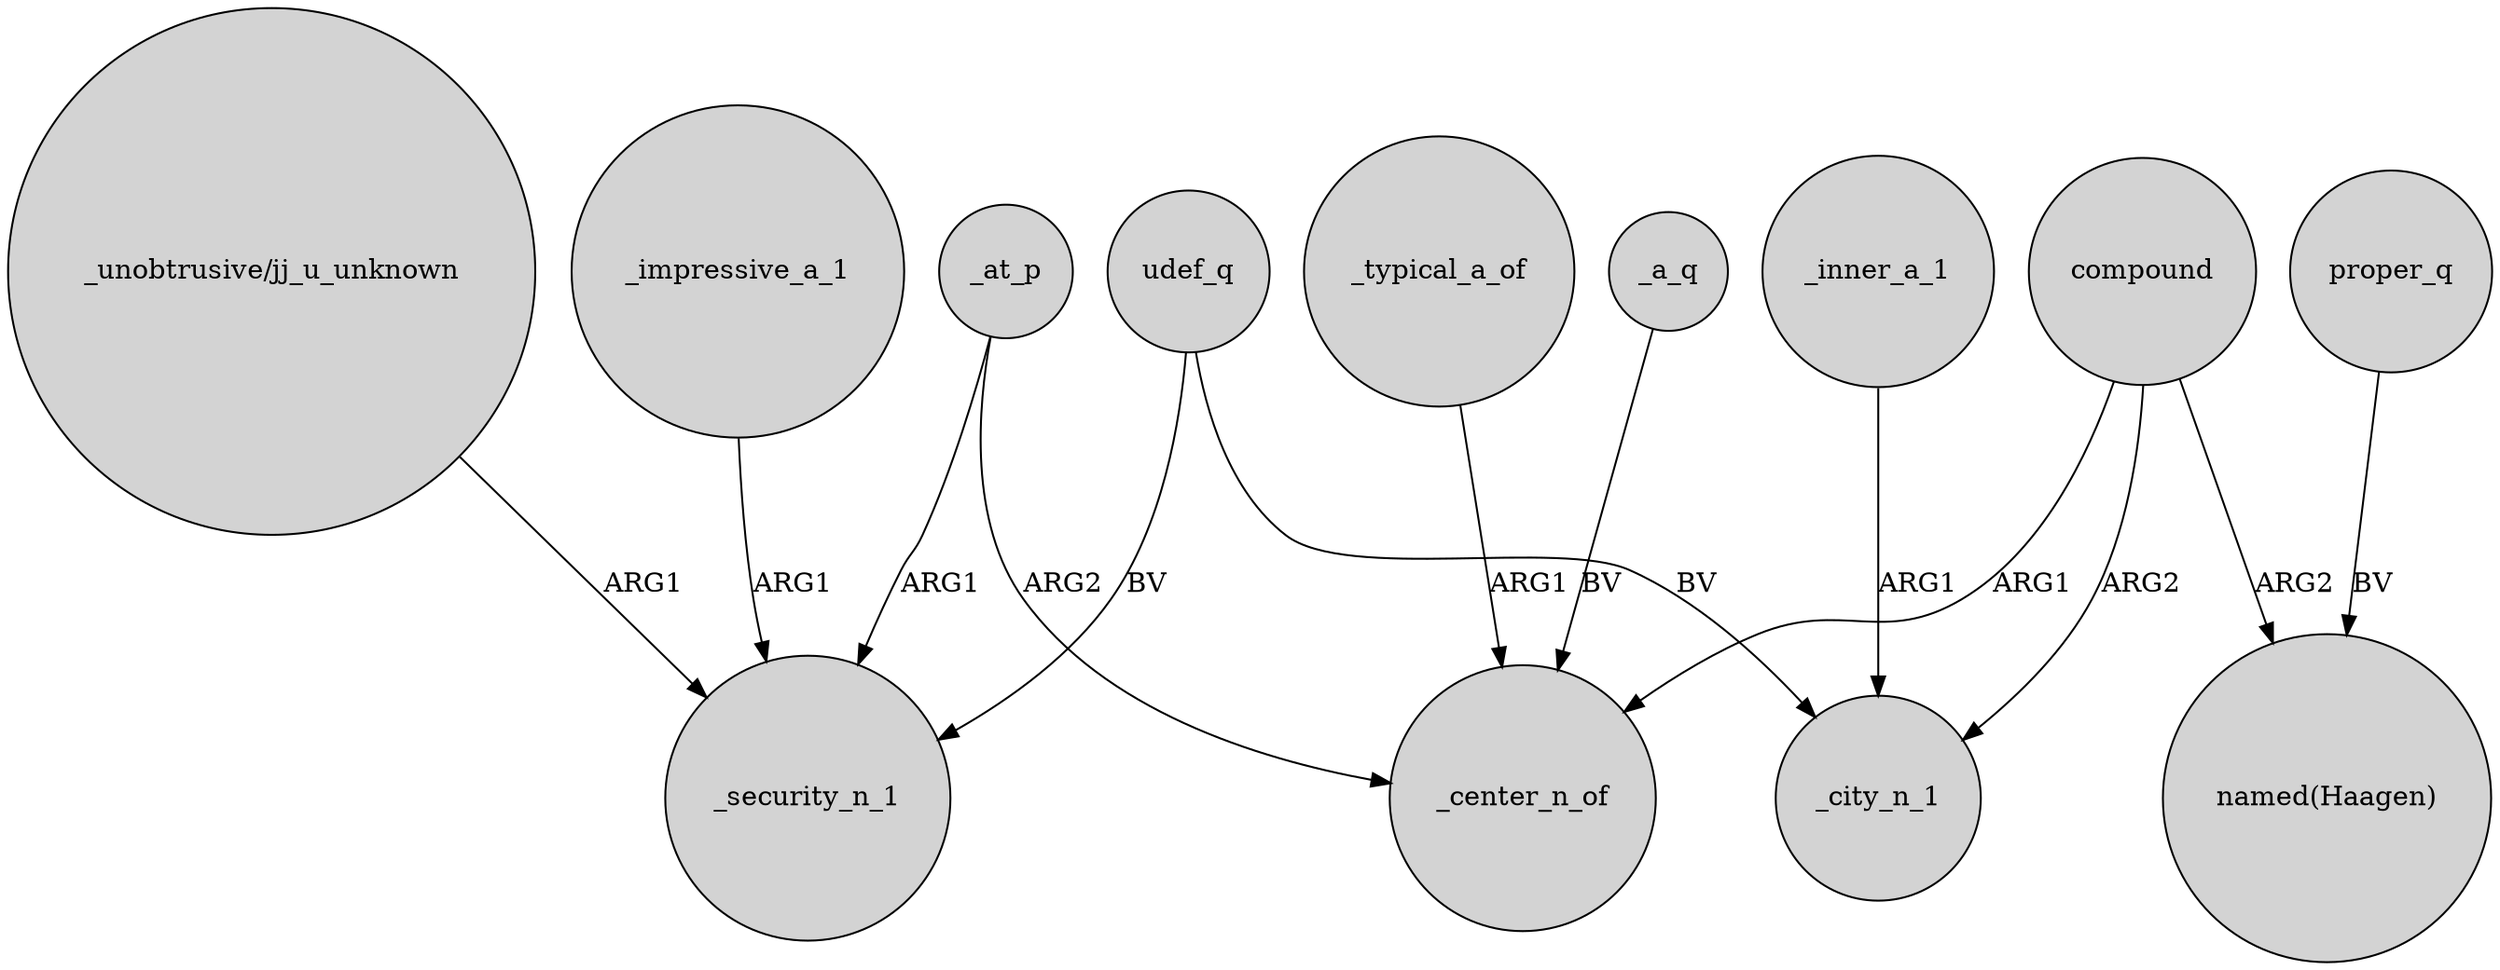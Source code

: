 digraph {
	node [shape=circle style=filled]
	_impressive_a_1 -> _security_n_1 [label=ARG1]
	_inner_a_1 -> _city_n_1 [label=ARG1]
	compound -> _city_n_1 [label=ARG2]
	"_unobtrusive/jj_u_unknown" -> _security_n_1 [label=ARG1]
	_at_p -> _center_n_of [label=ARG2]
	udef_q -> _city_n_1 [label=BV]
	compound -> _center_n_of [label=ARG1]
	_at_p -> _security_n_1 [label=ARG1]
	compound -> "named(Haagen)" [label=ARG2]
	_typical_a_of -> _center_n_of [label=ARG1]
	proper_q -> "named(Haagen)" [label=BV]
	_a_q -> _center_n_of [label=BV]
	udef_q -> _security_n_1 [label=BV]
}
